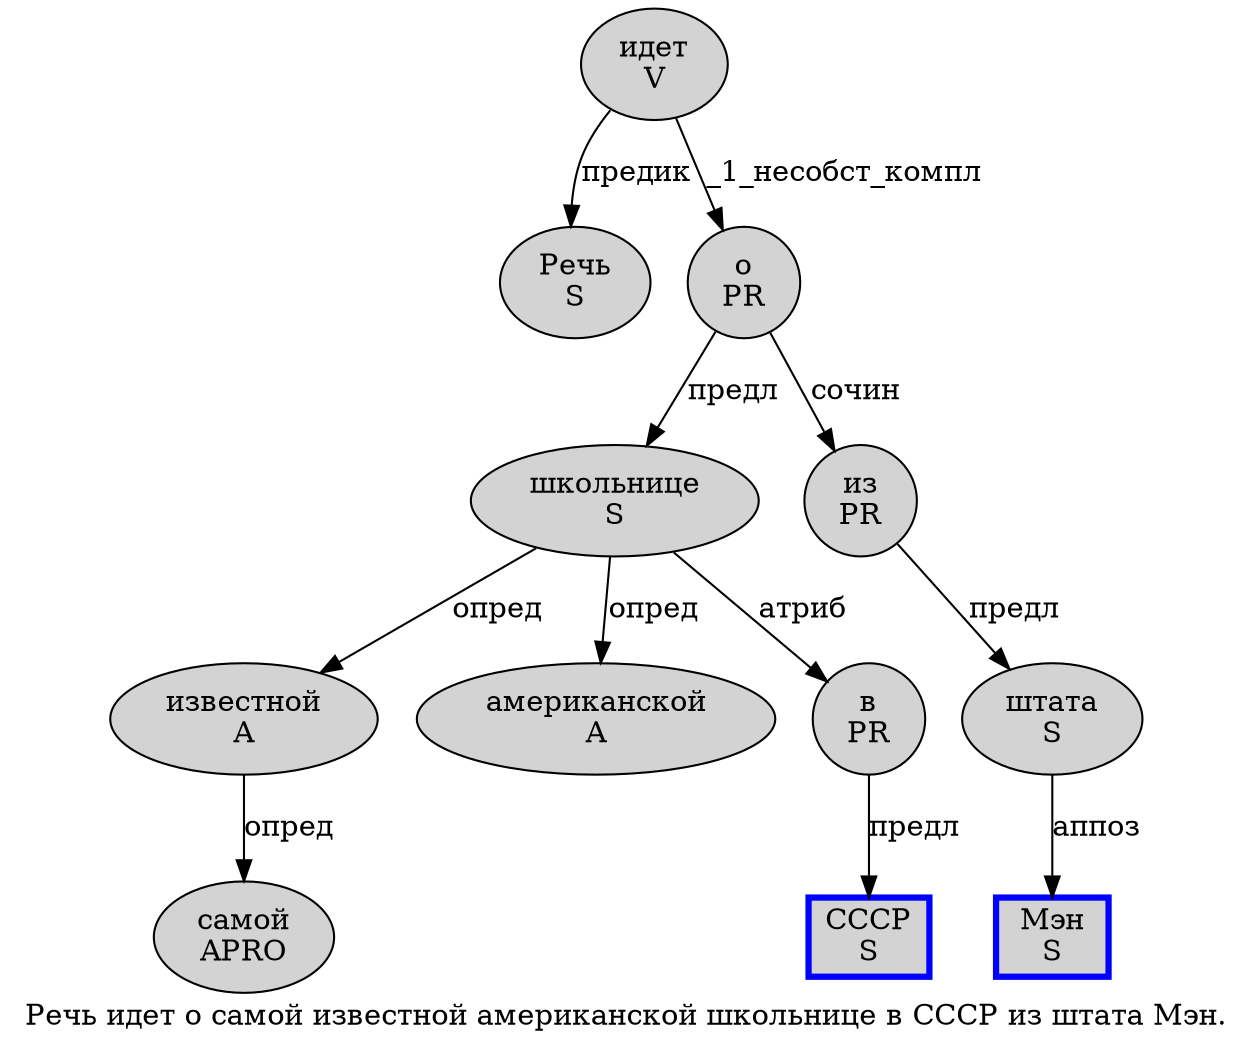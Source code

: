 digraph SENTENCE_951 {
	graph [label="Речь идет о самой известной американской школьнице в СССР из штата Мэн."]
	node [style=filled]
		0 [label="Речь
S" color="" fillcolor=lightgray penwidth=1 shape=ellipse]
		1 [label="идет
V" color="" fillcolor=lightgray penwidth=1 shape=ellipse]
		2 [label="о
PR" color="" fillcolor=lightgray penwidth=1 shape=ellipse]
		3 [label="самой
APRO" color="" fillcolor=lightgray penwidth=1 shape=ellipse]
		4 [label="известной
A" color="" fillcolor=lightgray penwidth=1 shape=ellipse]
		5 [label="американской
A" color="" fillcolor=lightgray penwidth=1 shape=ellipse]
		6 [label="школьнице
S" color="" fillcolor=lightgray penwidth=1 shape=ellipse]
		7 [label="в
PR" color="" fillcolor=lightgray penwidth=1 shape=ellipse]
		8 [label="СССР
S" color=blue fillcolor=lightgray penwidth=3 shape=box]
		9 [label="из
PR" color="" fillcolor=lightgray penwidth=1 shape=ellipse]
		10 [label="штата
S" color="" fillcolor=lightgray penwidth=1 shape=ellipse]
		11 [label="Мэн
S" color=blue fillcolor=lightgray penwidth=3 shape=box]
			4 -> 3 [label="опред"]
			10 -> 11 [label="аппоз"]
			6 -> 4 [label="опред"]
			6 -> 5 [label="опред"]
			6 -> 7 [label="атриб"]
			2 -> 6 [label="предл"]
			2 -> 9 [label="сочин"]
			1 -> 0 [label="предик"]
			1 -> 2 [label="_1_несобст_компл"]
			9 -> 10 [label="предл"]
			7 -> 8 [label="предл"]
}